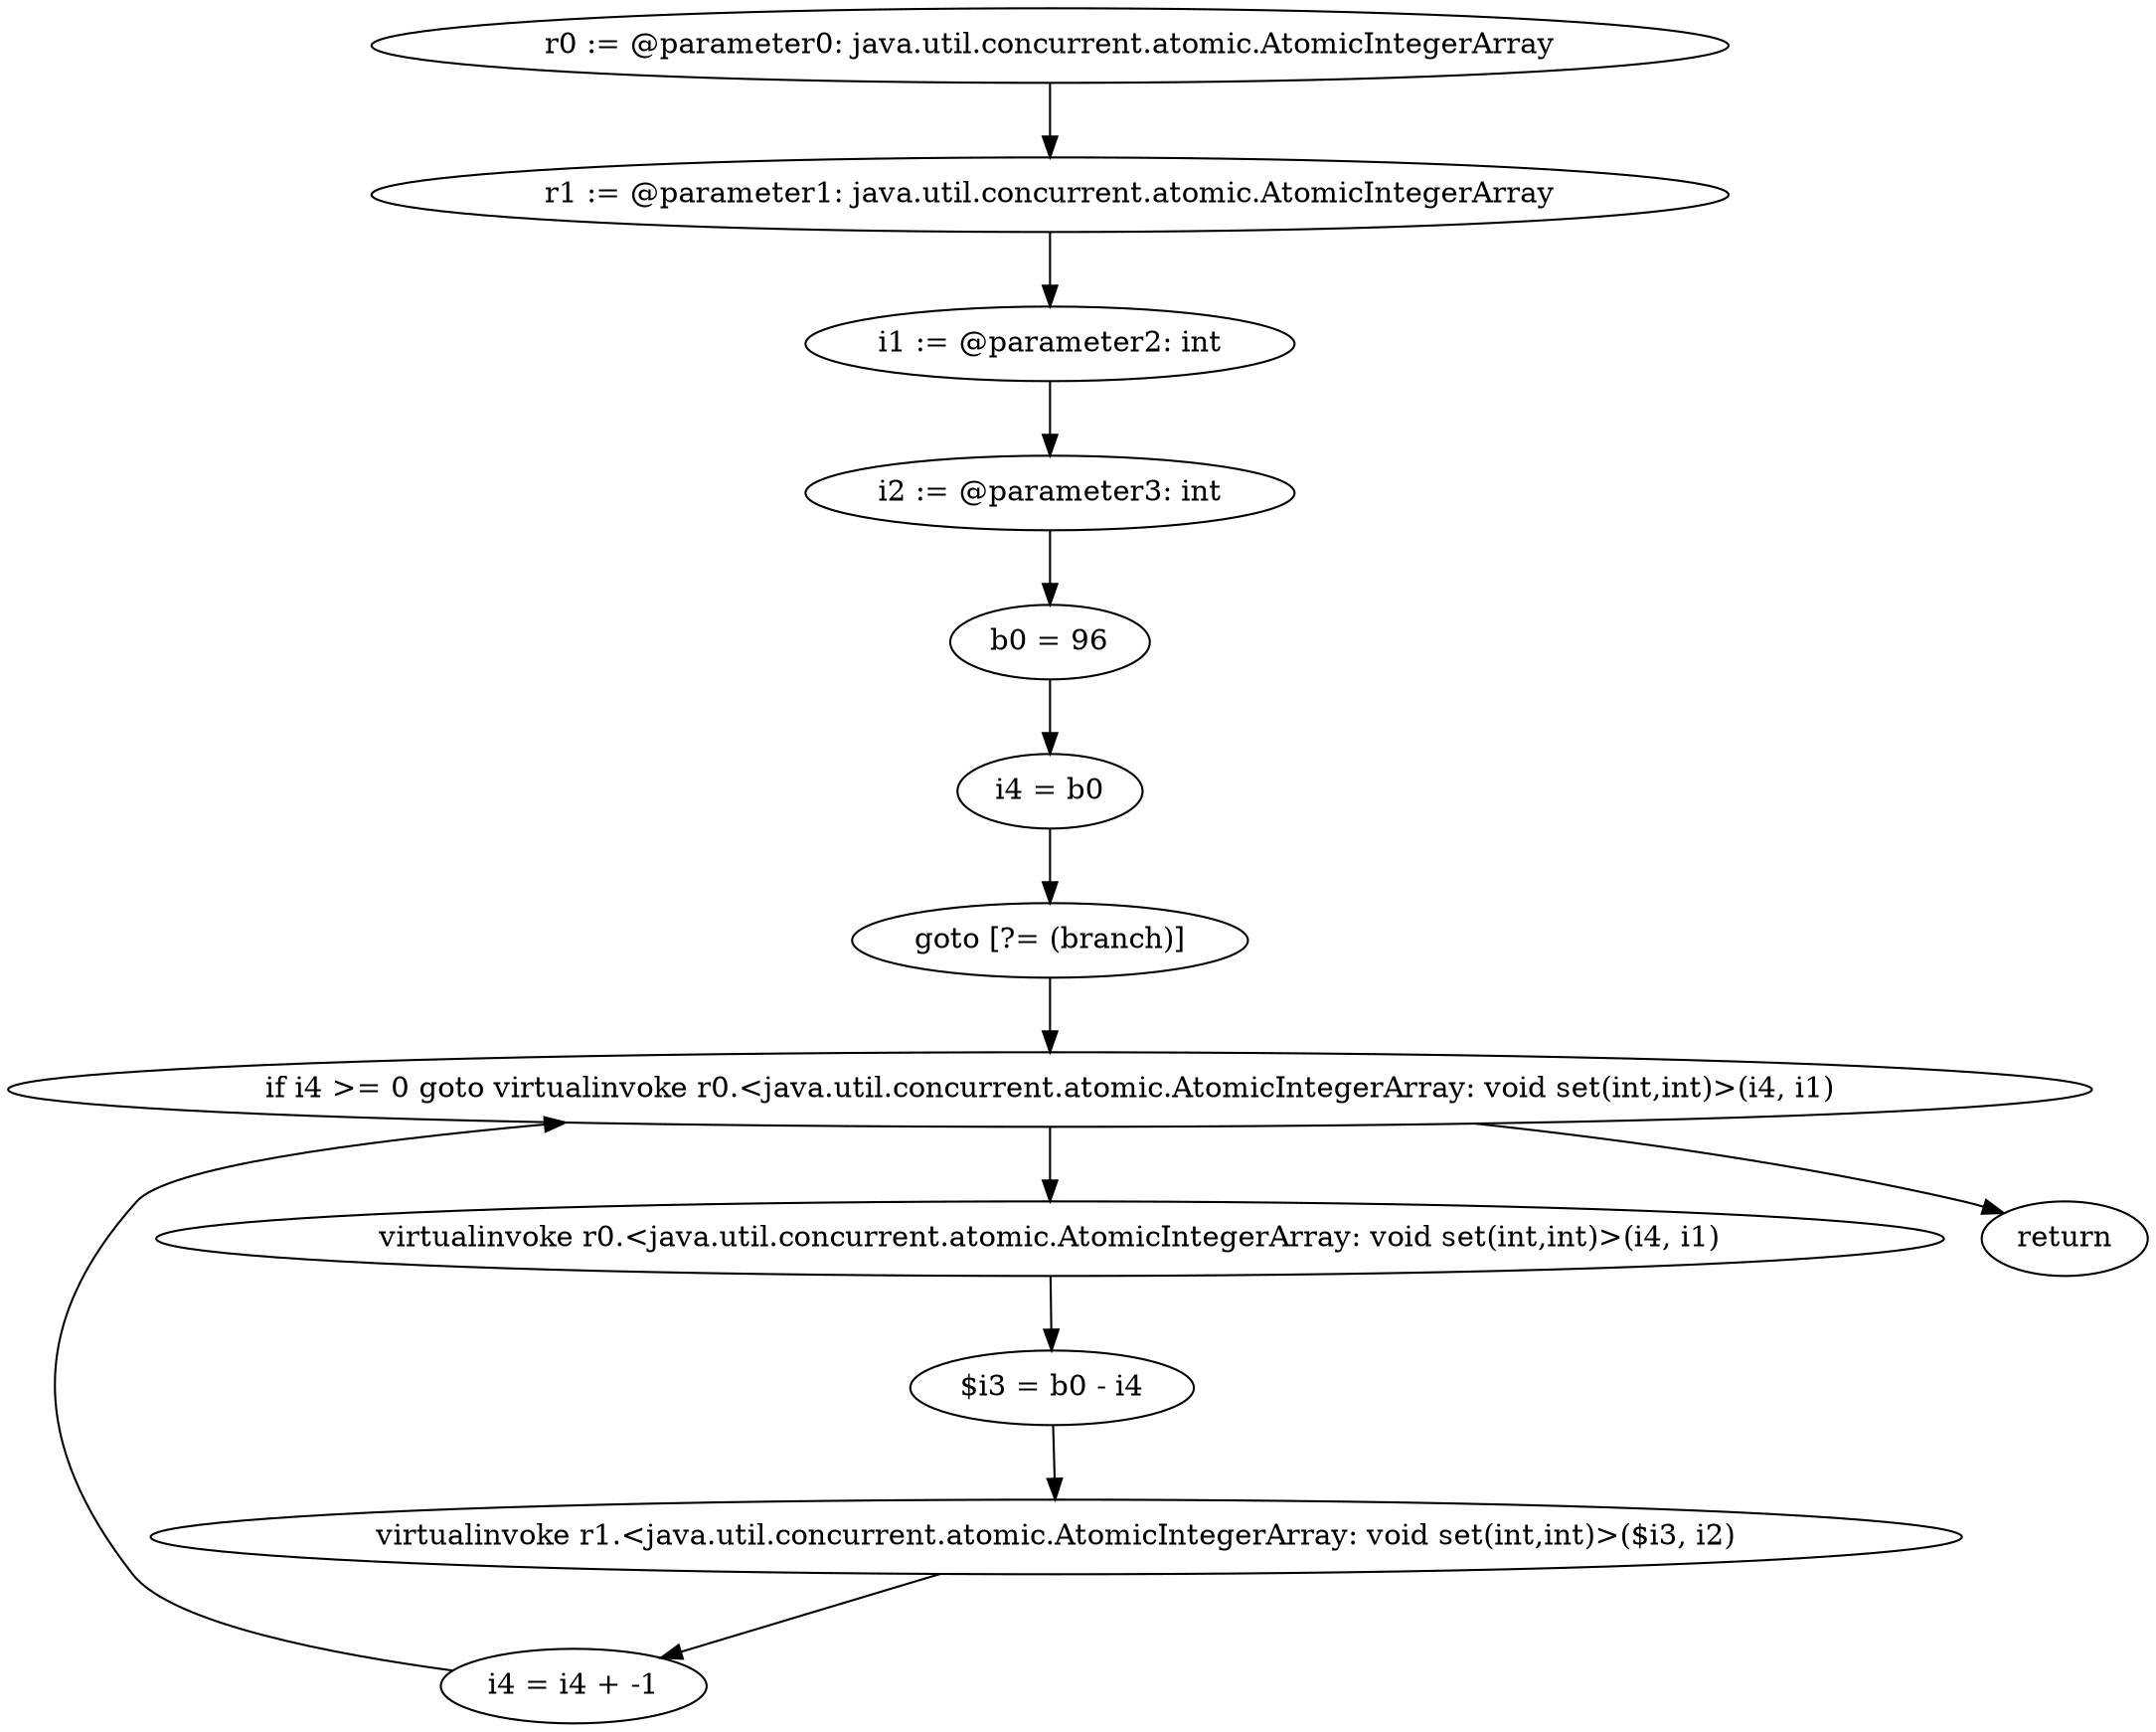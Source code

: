 digraph "unitGraph" {
    "r0 := @parameter0: java.util.concurrent.atomic.AtomicIntegerArray"
    "r1 := @parameter1: java.util.concurrent.atomic.AtomicIntegerArray"
    "i1 := @parameter2: int"
    "i2 := @parameter3: int"
    "b0 = 96"
    "i4 = b0"
    "goto [?= (branch)]"
    "virtualinvoke r0.<java.util.concurrent.atomic.AtomicIntegerArray: void set(int,int)>(i4, i1)"
    "$i3 = b0 - i4"
    "virtualinvoke r1.<java.util.concurrent.atomic.AtomicIntegerArray: void set(int,int)>($i3, i2)"
    "i4 = i4 + -1"
    "if i4 >= 0 goto virtualinvoke r0.<java.util.concurrent.atomic.AtomicIntegerArray: void set(int,int)>(i4, i1)"
    "return"
    "r0 := @parameter0: java.util.concurrent.atomic.AtomicIntegerArray"->"r1 := @parameter1: java.util.concurrent.atomic.AtomicIntegerArray";
    "r1 := @parameter1: java.util.concurrent.atomic.AtomicIntegerArray"->"i1 := @parameter2: int";
    "i1 := @parameter2: int"->"i2 := @parameter3: int";
    "i2 := @parameter3: int"->"b0 = 96";
    "b0 = 96"->"i4 = b0";
    "i4 = b0"->"goto [?= (branch)]";
    "goto [?= (branch)]"->"if i4 >= 0 goto virtualinvoke r0.<java.util.concurrent.atomic.AtomicIntegerArray: void set(int,int)>(i4, i1)";
    "virtualinvoke r0.<java.util.concurrent.atomic.AtomicIntegerArray: void set(int,int)>(i4, i1)"->"$i3 = b0 - i4";
    "$i3 = b0 - i4"->"virtualinvoke r1.<java.util.concurrent.atomic.AtomicIntegerArray: void set(int,int)>($i3, i2)";
    "virtualinvoke r1.<java.util.concurrent.atomic.AtomicIntegerArray: void set(int,int)>($i3, i2)"->"i4 = i4 + -1";
    "i4 = i4 + -1"->"if i4 >= 0 goto virtualinvoke r0.<java.util.concurrent.atomic.AtomicIntegerArray: void set(int,int)>(i4, i1)";
    "if i4 >= 0 goto virtualinvoke r0.<java.util.concurrent.atomic.AtomicIntegerArray: void set(int,int)>(i4, i1)"->"return";
    "if i4 >= 0 goto virtualinvoke r0.<java.util.concurrent.atomic.AtomicIntegerArray: void set(int,int)>(i4, i1)"->"virtualinvoke r0.<java.util.concurrent.atomic.AtomicIntegerArray: void set(int,int)>(i4, i1)";
}
